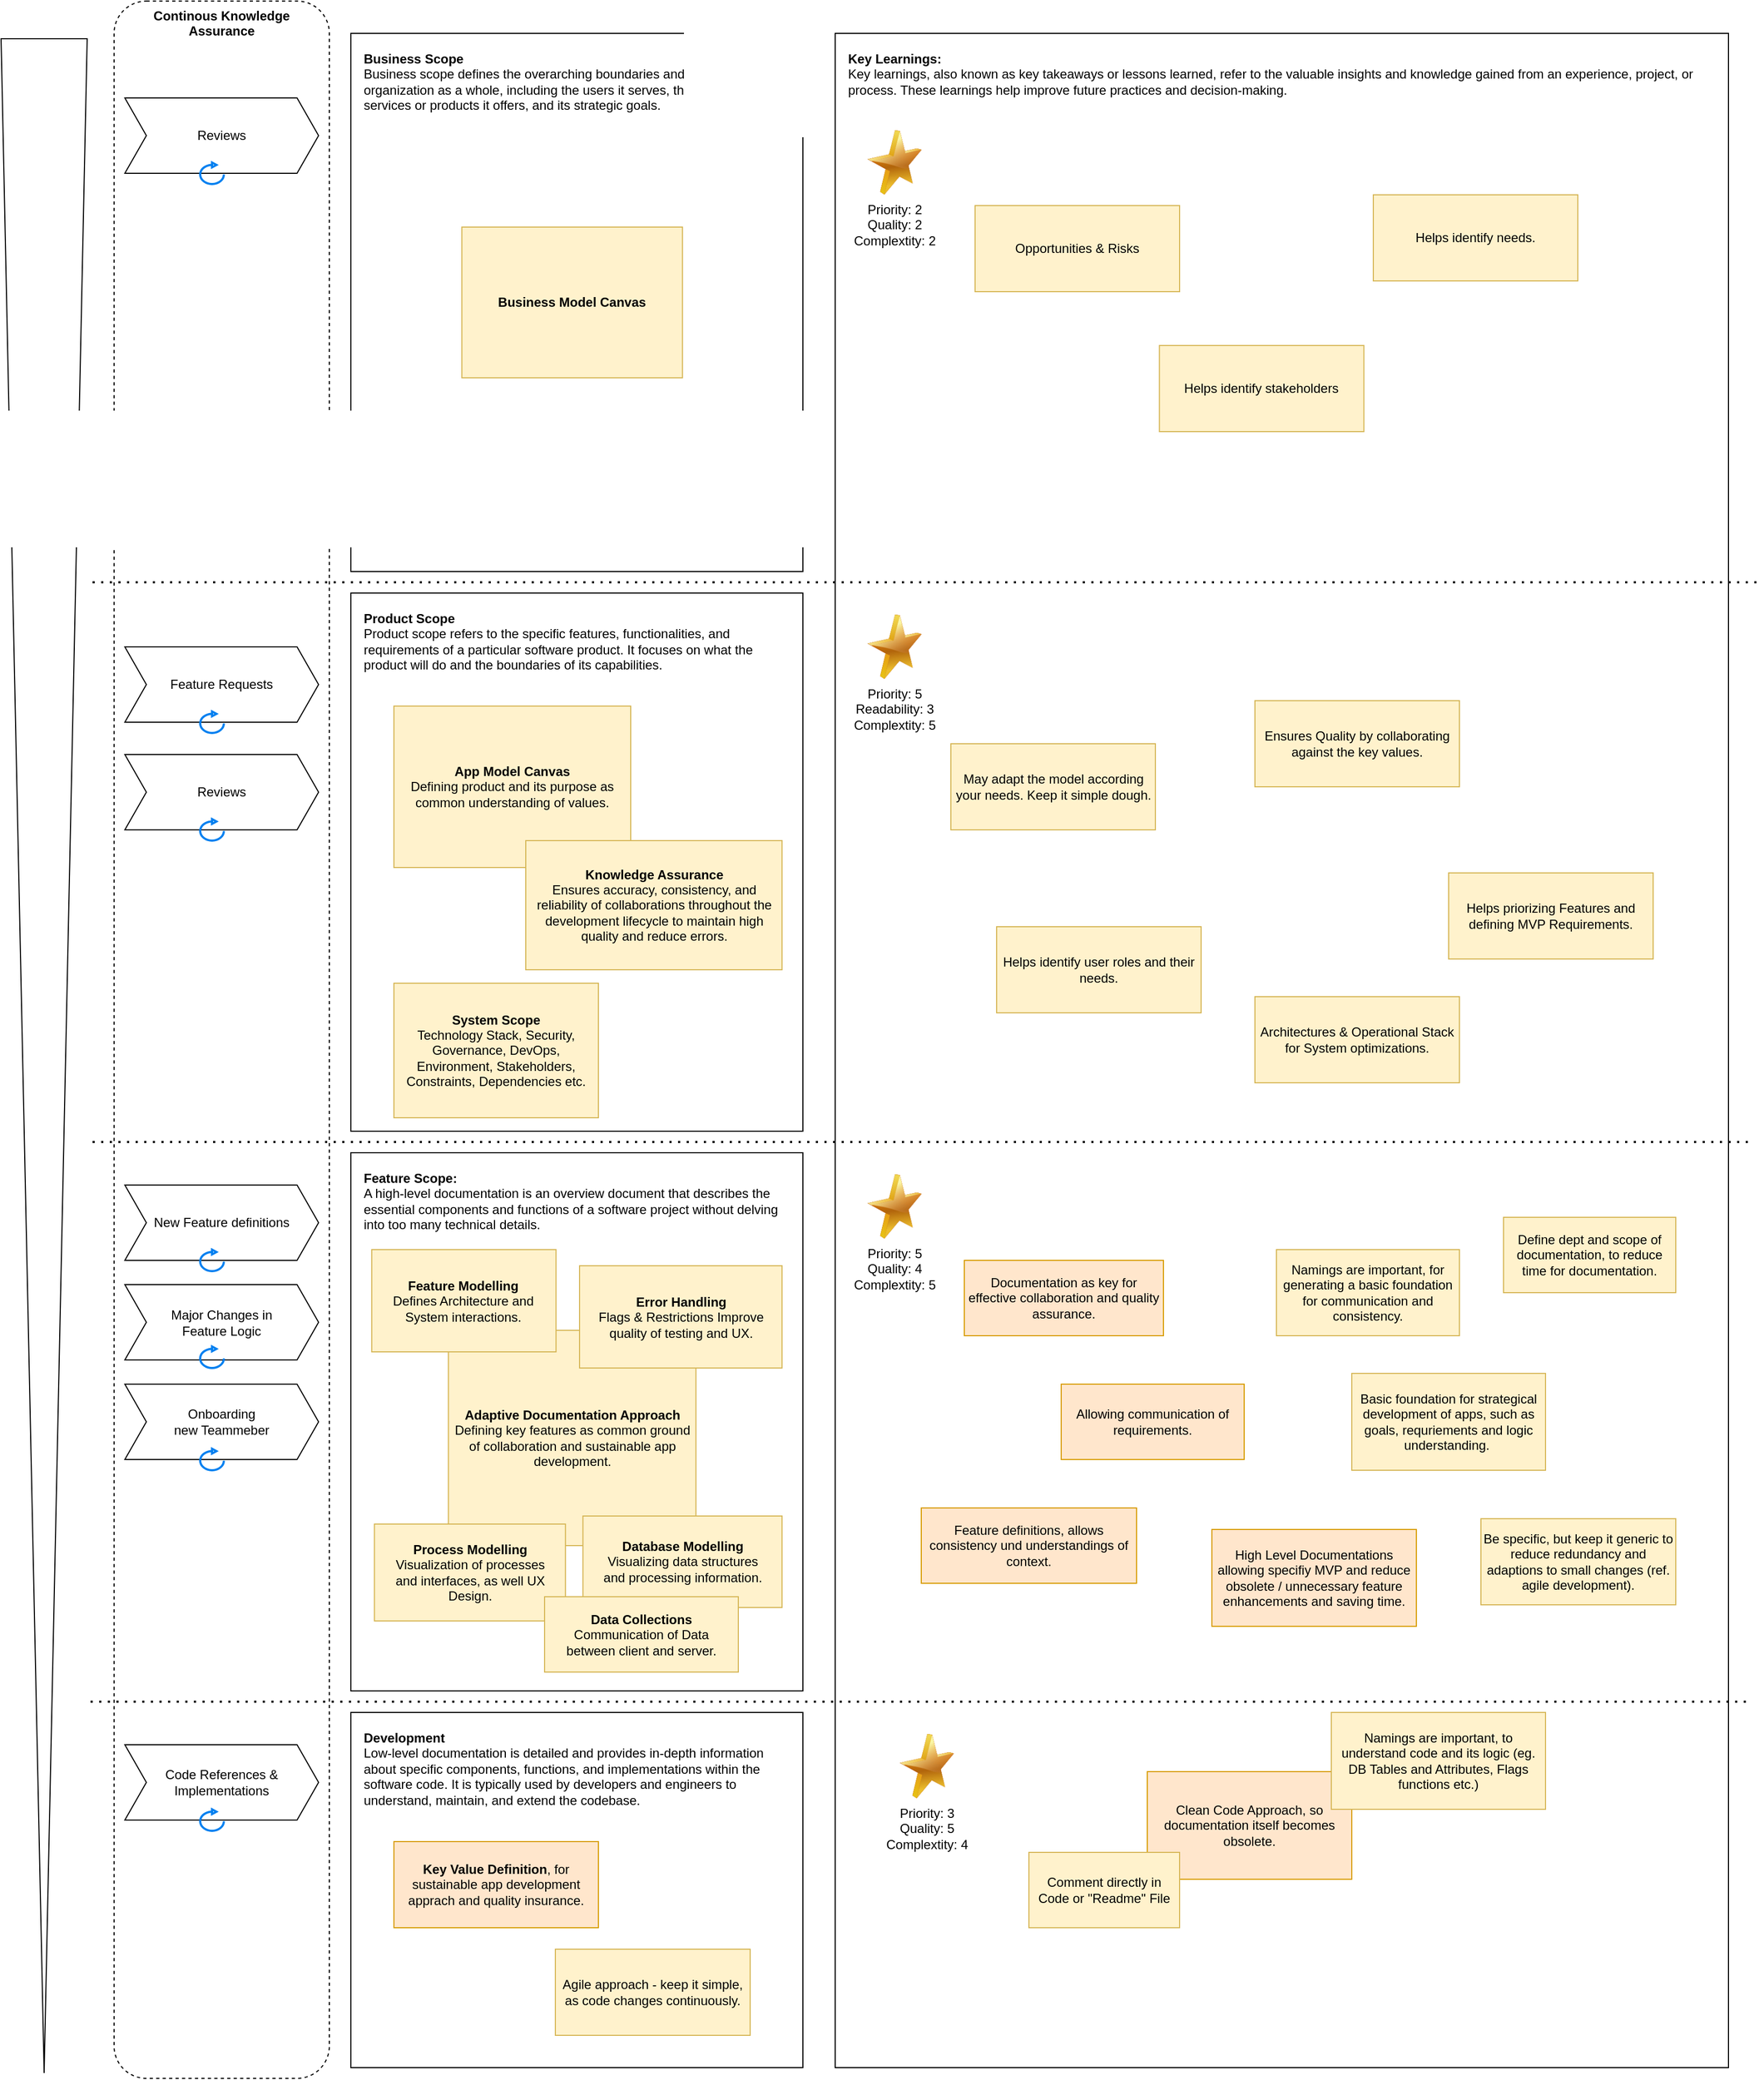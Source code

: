 <mxfile version="22.1.15" type="device">
  <diagram id="a2R4c12gUgRJsUf4LZfT" name="Knowledge Assurance">
    <mxGraphModel dx="1687" dy="2153" grid="1" gridSize="10" guides="1" tooltips="1" connect="1" arrows="1" fold="1" page="1" pageScale="1" pageWidth="827" pageHeight="1169" math="0" shadow="0">
      <root>
        <mxCell id="0" />
        <mxCell id="1" parent="0" />
        <mxCell id="KGttFFYj1Ws7Kt1SQNXw-13" value="&lt;b&gt;Key Learnings:&lt;br&gt;&lt;/b&gt;Key learnings, also known as key takeaways or lessons learned, refer to the valuable insights and knowledge gained from an experience, project, or process. These learnings help improve future practices and decision-making." style="rounded=0;whiteSpace=wrap;html=1;align=left;verticalAlign=top;spacing=12;" parent="1" vertex="1">
          <mxGeometry x="790" y="-890" width="830" height="1890" as="geometry" />
        </mxCell>
        <mxCell id="KGttFFYj1Ws7Kt1SQNXw-9" value="&lt;b&gt;Continous Knowledge &lt;br&gt;Assurance&lt;/b&gt;" style="rounded=1;whiteSpace=wrap;html=1;verticalAlign=top;fillColor=none;dashed=1;" parent="1" vertex="1">
          <mxGeometry x="120" y="-920" width="200" height="1930" as="geometry" />
        </mxCell>
        <mxCell id="KGttFFYj1Ws7Kt1SQNXw-1" value="&lt;b&gt;Feature Scope:&lt;/b&gt;&lt;br&gt;A high-level documentation is an overview document that describes the essential components and functions of a software project without delving into too many technical details." style="rounded=0;whiteSpace=wrap;html=1;align=left;verticalAlign=top;spacing=12;" parent="1" vertex="1">
          <mxGeometry x="340" y="150" width="420" height="500" as="geometry" />
        </mxCell>
        <mxCell id="KGttFFYj1Ws7Kt1SQNXw-2" value="&lt;b&gt;Adaptive Documentation Approach&lt;/b&gt;&lt;span style=&quot;text-align: left; background-color: initial;&quot;&gt;&lt;br&gt;Defining key features as common ground of collaboration and sustainable app development.&lt;/span&gt;" style="rounded=0;whiteSpace=wrap;html=1;fillColor=#fff2cc;strokeColor=#d6b656;" parent="1" vertex="1">
          <mxGeometry x="430.63" y="315" width="230" height="200" as="geometry" />
        </mxCell>
        <mxCell id="KGttFFYj1Ws7Kt1SQNXw-3" value="&lt;b&gt;Development&lt;br&gt;&lt;/b&gt;Low-level documentation is detailed and provides in-depth information about specific components, functions, and implementations within the software code. It is typically used by developers and engineers to understand, maintain, and extend the codebase." style="rounded=0;whiteSpace=wrap;html=1;align=left;verticalAlign=top;spacing=12;" parent="1" vertex="1">
          <mxGeometry x="340" y="670" width="420" height="330" as="geometry" />
        </mxCell>
        <mxCell id="KGttFFYj1Ws7Kt1SQNXw-5" value="New Feature definitions" style="shape=step;perimeter=stepPerimeter;whiteSpace=wrap;html=1;fixedSize=1;" parent="1" vertex="1">
          <mxGeometry x="130" y="180" width="180" height="70" as="geometry" />
        </mxCell>
        <mxCell id="KGttFFYj1Ws7Kt1SQNXw-6" value="Major Changes in &lt;br&gt;Feature Logic" style="shape=step;perimeter=stepPerimeter;whiteSpace=wrap;html=1;fixedSize=1;" parent="1" vertex="1">
          <mxGeometry x="130" y="272.5" width="180" height="70" as="geometry" />
        </mxCell>
        <mxCell id="KGttFFYj1Ws7Kt1SQNXw-7" value="Onboarding &lt;br&gt;new Teammeber" style="shape=step;perimeter=stepPerimeter;whiteSpace=wrap;html=1;fixedSize=1;" parent="1" vertex="1">
          <mxGeometry x="130" y="365" width="180" height="70" as="geometry" />
        </mxCell>
        <mxCell id="KGttFFYj1Ws7Kt1SQNXw-11" value="Code References &amp;amp; Implementations" style="shape=step;perimeter=stepPerimeter;whiteSpace=wrap;html=1;fixedSize=1;" parent="1" vertex="1">
          <mxGeometry x="130" y="700" width="180" height="70" as="geometry" />
        </mxCell>
        <mxCell id="KGttFFYj1Ws7Kt1SQNXw-14" value="&lt;span style=&quot;text-align: left; background-color: initial;&quot;&gt;Define dept and scope of documentation, to reduce time for documentation.&lt;/span&gt;" style="rounded=0;whiteSpace=wrap;html=1;fillColor=#fff2cc;strokeColor=#d6b656;" parent="1" vertex="1">
          <mxGeometry x="1411" y="210" width="160" height="70" as="geometry" />
        </mxCell>
        <mxCell id="KGttFFYj1Ws7Kt1SQNXw-8" value="&lt;span style=&quot;text-align: left; background-color: initial;&quot;&gt;Be specific, but keep it generic to reduce redundancy and adaptions to small changes (ref. agile development).&lt;/span&gt;" style="rounded=0;whiteSpace=wrap;html=1;fillColor=#fff2cc;strokeColor=#d6b656;" parent="1" vertex="1">
          <mxGeometry x="1390" y="490" width="181" height="80" as="geometry" />
        </mxCell>
        <mxCell id="KGttFFYj1Ws7Kt1SQNXw-16" value="High Level Documentations allowing specifiy MVP and reduce obsolete / unnecessary feature enhancements and saving time." style="rounded=0;whiteSpace=wrap;html=1;fillColor=#ffe6cc;strokeColor=#d79b00;" parent="1" vertex="1">
          <mxGeometry x="1140" y="500" width="190" height="90" as="geometry" />
        </mxCell>
        <mxCell id="KGttFFYj1Ws7Kt1SQNXw-17" value="" style="endArrow=none;dashed=1;html=1;dashPattern=1 3;strokeWidth=2;rounded=0;" parent="1" edge="1">
          <mxGeometry width="50" height="50" relative="1" as="geometry">
            <mxPoint x="98.163" y="660" as="sourcePoint" />
            <mxPoint x="1640" y="660" as="targetPoint" />
          </mxGeometry>
        </mxCell>
        <mxCell id="KGttFFYj1Ws7Kt1SQNXw-18" value="&lt;span style=&quot;text-align: left; background-color: initial;&quot;&gt;Namings are important, for generating a basic foundation for communication and consistency.&lt;/span&gt;" style="rounded=0;whiteSpace=wrap;html=1;fillColor=#fff2cc;strokeColor=#d6b656;" parent="1" vertex="1">
          <mxGeometry x="1200" y="240" width="170" height="80" as="geometry" />
        </mxCell>
        <mxCell id="KGttFFYj1Ws7Kt1SQNXw-19" value="Basic foundation for strategical development of apps, such as goals, requriements and logic understanding.&amp;nbsp;" style="rounded=0;whiteSpace=wrap;html=1;fillColor=#fff2cc;strokeColor=#d6b656;" parent="1" vertex="1">
          <mxGeometry x="1270" y="355" width="180" height="90" as="geometry" />
        </mxCell>
        <mxCell id="KGttFFYj1Ws7Kt1SQNXw-20" value="&lt;span style=&quot;text-align: left; background-color: initial;&quot;&gt;Clean Code Approach, so documentation itself becomes obsolete.&lt;br&gt;&lt;/span&gt;" style="rounded=0;whiteSpace=wrap;html=1;fillColor=#ffe6cc;strokeColor=#d79b00;" parent="1" vertex="1">
          <mxGeometry x="1080" y="725" width="190" height="100" as="geometry" />
        </mxCell>
        <mxCell id="KGttFFYj1Ws7Kt1SQNXw-21" value="&lt;span style=&quot;text-align: left; background-color: initial;&quot;&gt;Namings are important, to understand code and its logic (eg. DB Tables and Attributes, Flags functions etc.)&lt;/span&gt;" style="rounded=0;whiteSpace=wrap;html=1;fillColor=#fff2cc;strokeColor=#d6b656;" parent="1" vertex="1">
          <mxGeometry x="1251" y="670" width="199" height="90" as="geometry" />
        </mxCell>
        <mxCell id="KGttFFYj1Ws7Kt1SQNXw-23" value="&lt;span style=&quot;background-color: initial;&quot;&gt;&lt;b&gt;Process Modelling&lt;/b&gt; &lt;br&gt;Visualization of processes and interfaces, as well UX Design.&lt;/span&gt;" style="rounded=0;whiteSpace=wrap;html=1;fillColor=#fff2cc;strokeColor=#d6b656;spacing=12;align=center;" parent="1" vertex="1">
          <mxGeometry x="361.88" y="495" width="177.5" height="90" as="geometry" />
        </mxCell>
        <mxCell id="KGttFFYj1Ws7Kt1SQNXw-24" value="&lt;span style=&quot;text-align: left; background-color: initial;&quot;&gt;Feature definitions, allows consistency und understandings of context.&lt;/span&gt;" style="rounded=0;whiteSpace=wrap;html=1;fillColor=#ffe6cc;strokeColor=#d79b00;" parent="1" vertex="1">
          <mxGeometry x="870" y="480" width="200" height="70" as="geometry" />
        </mxCell>
        <mxCell id="KGttFFYj1Ws7Kt1SQNXw-25" value="&lt;span style=&quot;text-align: left; background-color: initial;&quot;&gt;Allowing communication of requirements.&lt;/span&gt;" style="rounded=0;whiteSpace=wrap;html=1;fillColor=#ffe6cc;strokeColor=#d79b00;" parent="1" vertex="1">
          <mxGeometry x="1000" y="365" width="170" height="70" as="geometry" />
        </mxCell>
        <mxCell id="BLPmxQUB3_Ov07S25gZt-2" value="&lt;span style=&quot;background-color: initial;&quot;&gt;&lt;b&gt;Feature Modelling&lt;/b&gt; &lt;br&gt;Defines Architecture and System interactions.&lt;/span&gt;" style="rounded=0;whiteSpace=wrap;html=1;fillColor=#fff2cc;strokeColor=#d6b656;align=center;spacing=12;" parent="1" vertex="1">
          <mxGeometry x="359.38" y="240" width="171.25" height="95" as="geometry" />
        </mxCell>
        <mxCell id="BLPmxQUB3_Ov07S25gZt-3" value="&lt;span style=&quot;text-align: left; background-color: initial;&quot;&gt;Documentation as key for effective collaboration and quality assurance.&lt;/span&gt;" style="rounded=0;whiteSpace=wrap;html=1;fillColor=#ffe6cc;strokeColor=#d79b00;" parent="1" vertex="1">
          <mxGeometry x="910" y="250" width="185" height="70" as="geometry" />
        </mxCell>
        <mxCell id="BLPmxQUB3_Ov07S25gZt-4" value="&lt;span style=&quot;background-color: initial;&quot;&gt;&lt;b&gt;Database Modelling&lt;/b&gt; &lt;br&gt;Visualizing data structures and processing information.&lt;/span&gt;" style="rounded=0;whiteSpace=wrap;html=1;fillColor=#fff2cc;strokeColor=#d6b656;align=center;spacing=12;" parent="1" vertex="1">
          <mxGeometry x="555.63" y="487.5" width="185" height="85" as="geometry" />
        </mxCell>
        <mxCell id="BLPmxQUB3_Ov07S25gZt-6" value="&lt;span style=&quot;background-color: initial;&quot;&gt;&lt;b&gt;Error Handling&lt;br&gt;&lt;/b&gt;Flags &amp;amp; Restrictions Improve quality of testing and UX.&lt;/span&gt;" style="rounded=0;whiteSpace=wrap;html=1;fillColor=#fff2cc;strokeColor=#d6b656;align=center;spacing=12;" parent="1" vertex="1">
          <mxGeometry x="552.51" y="255" width="188.12" height="95" as="geometry" />
        </mxCell>
        <mxCell id="BLPmxQUB3_Ov07S25gZt-8" value="&lt;span style=&quot;text-align: left; background-color: initial;&quot;&gt;Agile approach - keep it simple, as code changes continuously.&lt;/span&gt;" style="rounded=0;whiteSpace=wrap;html=1;fillColor=#fff2cc;strokeColor=#d6b656;" parent="1" vertex="1">
          <mxGeometry x="530" y="890" width="181" height="80" as="geometry" />
        </mxCell>
        <mxCell id="BLPmxQUB3_Ov07S25gZt-9" value="&lt;b&gt;Business Scope&lt;/b&gt;&lt;br&gt;Business scope defines the overarching boundaries and activities of the organization as a whole, including the users it serves, the range of services or products it offers, and its strategic goals." style="rounded=0;whiteSpace=wrap;html=1;align=left;verticalAlign=top;spacing=12;" parent="1" vertex="1">
          <mxGeometry x="340" y="-890" width="420" height="500" as="geometry" />
        </mxCell>
        <mxCell id="KGttFFYj1Ws7Kt1SQNXw-4" value="&lt;span style=&quot;text-align: left; background-color: initial;&quot;&gt;Comment directly in Code or &quot;Readme&quot; File&lt;/span&gt;" style="rounded=0;whiteSpace=wrap;html=1;fillColor=#fff2cc;strokeColor=#d6b656;" parent="1" vertex="1">
          <mxGeometry x="970" y="800" width="140" height="70" as="geometry" />
        </mxCell>
        <mxCell id="BLPmxQUB3_Ov07S25gZt-10" value="&lt;b&gt;Product Scope&lt;/b&gt;&lt;br&gt;Product scope refers to the specific features, functionalities, and requirements of a particular software product. It focuses on what the product will do and the boundaries of its capabilities." style="rounded=0;whiteSpace=wrap;html=1;align=left;verticalAlign=top;spacing=12;" parent="1" vertex="1">
          <mxGeometry x="340" y="-370" width="420" height="500" as="geometry" />
        </mxCell>
        <mxCell id="jnVhGJbDJn7CfHbvZlt4-1" value="" style="endArrow=none;dashed=1;html=1;dashPattern=1 3;strokeWidth=2;rounded=0;" parent="1" edge="1">
          <mxGeometry width="50" height="50" relative="1" as="geometry">
            <mxPoint x="100.003" y="140" as="sourcePoint" />
            <mxPoint x="1640" y="140" as="targetPoint" />
          </mxGeometry>
        </mxCell>
        <mxCell id="jnVhGJbDJn7CfHbvZlt4-2" value="" style="html=1;verticalLabelPosition=bottom;align=center;labelBackgroundColor=#ffffff;verticalAlign=top;strokeWidth=2;strokeColor=#0080F0;shadow=0;dashed=0;shape=mxgraph.ios7.icons.reload;" parent="1" vertex="1">
          <mxGeometry x="200" y="760" width="22" height="20" as="geometry" />
        </mxCell>
        <mxCell id="jnVhGJbDJn7CfHbvZlt4-3" value="" style="html=1;verticalLabelPosition=bottom;align=center;labelBackgroundColor=#ffffff;verticalAlign=top;strokeWidth=2;strokeColor=#0080F0;shadow=0;dashed=0;shape=mxgraph.ios7.icons.reload;" parent="1" vertex="1">
          <mxGeometry x="200" y="425" width="22" height="20" as="geometry" />
        </mxCell>
        <mxCell id="jnVhGJbDJn7CfHbvZlt4-4" value="" style="html=1;verticalLabelPosition=bottom;align=center;labelBackgroundColor=#ffffff;verticalAlign=top;strokeWidth=2;strokeColor=#0080F0;shadow=0;dashed=0;shape=mxgraph.ios7.icons.reload;" parent="1" vertex="1">
          <mxGeometry x="200" y="330" width="22" height="20" as="geometry" />
        </mxCell>
        <mxCell id="jnVhGJbDJn7CfHbvZlt4-5" value="" style="html=1;verticalLabelPosition=bottom;align=center;labelBackgroundColor=#ffffff;verticalAlign=top;strokeWidth=2;strokeColor=#0080F0;shadow=0;dashed=0;shape=mxgraph.ios7.icons.reload;" parent="1" vertex="1">
          <mxGeometry x="200" y="240" width="22" height="20" as="geometry" />
        </mxCell>
        <mxCell id="jnVhGJbDJn7CfHbvZlt4-6" value="Reviews" style="shape=step;perimeter=stepPerimeter;whiteSpace=wrap;html=1;fixedSize=1;" parent="1" vertex="1">
          <mxGeometry x="130" y="-220" width="180" height="70" as="geometry" />
        </mxCell>
        <mxCell id="jnVhGJbDJn7CfHbvZlt4-7" value="" style="html=1;verticalLabelPosition=bottom;align=center;labelBackgroundColor=#ffffff;verticalAlign=top;strokeWidth=2;strokeColor=#0080F0;shadow=0;dashed=0;shape=mxgraph.ios7.icons.reload;" parent="1" vertex="1">
          <mxGeometry x="200" y="-160" width="22" height="20" as="geometry" />
        </mxCell>
        <mxCell id="jnVhGJbDJn7CfHbvZlt4-8" value="&lt;div style=&quot;text-align: center;&quot;&gt;&lt;span style=&quot;background-color: initial; text-align: left;&quot;&gt;&lt;b&gt;App Model Canvas&lt;/b&gt;&lt;/span&gt;&lt;/div&gt;&lt;div style=&quot;text-align: center;&quot;&gt;&lt;span style=&quot;background-color: initial; text-align: left;&quot;&gt;Defining product and its purpose as common understanding of values.&lt;/span&gt;&lt;/div&gt;" style="rounded=0;whiteSpace=wrap;html=1;fillColor=#fff2cc;strokeColor=#d6b656;" parent="1" vertex="1">
          <mxGeometry x="380" y="-265" width="220" height="150" as="geometry" />
        </mxCell>
        <mxCell id="jnVhGJbDJn7CfHbvZlt4-9" value="&lt;div style=&quot;text-align: center;&quot;&gt;&lt;span style=&quot;background-color: initial; text-align: left;&quot;&gt;&lt;b&gt;Business Model Canvas&lt;/b&gt;&lt;/span&gt;&lt;/div&gt;" style="rounded=0;whiteSpace=wrap;html=1;fillColor=#fff2cc;strokeColor=#d6b656;" parent="1" vertex="1">
          <mxGeometry x="443.13" y="-710" width="205" height="140" as="geometry" />
        </mxCell>
        <mxCell id="iDi_LMKwN3yb_wvn6Fk0-2" value="&lt;span style=&quot;text-align: left; background-color: initial;&quot;&gt;May adapt the model according your needs. Keep it simple dough.&lt;/span&gt;" style="rounded=0;whiteSpace=wrap;html=1;fillColor=#fff2cc;strokeColor=#d6b656;" parent="1" vertex="1">
          <mxGeometry x="897.5" y="-230" width="190" height="80" as="geometry" />
        </mxCell>
        <mxCell id="iDi_LMKwN3yb_wvn6Fk0-3" value="&lt;span style=&quot;text-align: left; background-color: initial;&quot;&gt;Helps priorizing Features and defining MVP Requirements.&lt;/span&gt;" style="rounded=0;whiteSpace=wrap;html=1;fillColor=#fff2cc;strokeColor=#d6b656;" parent="1" vertex="1">
          <mxGeometry x="1360" y="-110" width="190" height="80" as="geometry" />
        </mxCell>
        <mxCell id="iDi_LMKwN3yb_wvn6Fk0-5" value="&lt;span style=&quot;text-align: left; background-color: initial;&quot;&gt;Helps identify stakeholders&lt;/span&gt;" style="rounded=0;whiteSpace=wrap;html=1;fillColor=#fff2cc;strokeColor=#d6b656;" parent="1" vertex="1">
          <mxGeometry x="1091.25" y="-600" width="190" height="80" as="geometry" />
        </mxCell>
        <mxCell id="iDi_LMKwN3yb_wvn6Fk0-6" value="&lt;span style=&quot;text-align: left; background-color: initial;&quot;&gt;Helps identify user roles and their needs.&lt;/span&gt;" style="rounded=0;whiteSpace=wrap;html=1;fillColor=#fff2cc;strokeColor=#d6b656;" parent="1" vertex="1">
          <mxGeometry x="940" y="-60" width="190" height="80" as="geometry" />
        </mxCell>
        <mxCell id="cYGnQv9vgLaUPCgC4L1H-1" value="&lt;span style=&quot;text-align: left; background-color: initial;&quot;&gt;Ensures Quality by collaborating against the key values.&lt;/span&gt;" style="rounded=0;whiteSpace=wrap;html=1;fillColor=#fff2cc;strokeColor=#d6b656;" parent="1" vertex="1">
          <mxGeometry x="1180" y="-270" width="190" height="80" as="geometry" />
        </mxCell>
        <mxCell id="Z39DzoCKXKTqw8OjG-xL-1" value="&lt;span style=&quot;text-align: left; background-color: initial;&quot;&gt;Opportunities &amp;amp; Risks&lt;/span&gt;" style="rounded=0;whiteSpace=wrap;html=1;fillColor=#fff2cc;strokeColor=#d6b656;" parent="1" vertex="1">
          <mxGeometry x="920" y="-730" width="190" height="80" as="geometry" />
        </mxCell>
        <mxCell id="Z39DzoCKXKTqw8OjG-xL-2" value="&lt;span style=&quot;text-align: left; background-color: initial;&quot;&gt;Architectures &amp;amp; Operational Stack for System optimizations.&lt;/span&gt;" style="rounded=0;whiteSpace=wrap;html=1;fillColor=#fff2cc;strokeColor=#d6b656;" parent="1" vertex="1">
          <mxGeometry x="1180" y="5" width="190" height="80" as="geometry" />
        </mxCell>
        <mxCell id="X7hNDGQTDv4-8THTq0B0-2" value="Reviews" style="shape=step;perimeter=stepPerimeter;whiteSpace=wrap;html=1;fixedSize=1;" parent="1" vertex="1">
          <mxGeometry x="130" y="-830" width="180" height="70" as="geometry" />
        </mxCell>
        <mxCell id="X7hNDGQTDv4-8THTq0B0-3" value="" style="html=1;verticalLabelPosition=bottom;align=center;labelBackgroundColor=#ffffff;verticalAlign=top;strokeWidth=2;strokeColor=#0080F0;shadow=0;dashed=0;shape=mxgraph.ios7.icons.reload;" parent="1" vertex="1">
          <mxGeometry x="200" y="-770" width="22" height="20" as="geometry" />
        </mxCell>
        <mxCell id="X7hNDGQTDv4-8THTq0B0-4" value="Feature Requests" style="shape=step;perimeter=stepPerimeter;whiteSpace=wrap;html=1;fixedSize=1;" parent="1" vertex="1">
          <mxGeometry x="130" y="-320" width="180" height="70" as="geometry" />
        </mxCell>
        <mxCell id="X7hNDGQTDv4-8THTq0B0-5" value="" style="html=1;verticalLabelPosition=bottom;align=center;labelBackgroundColor=#ffffff;verticalAlign=top;strokeWidth=2;strokeColor=#0080F0;shadow=0;dashed=0;shape=mxgraph.ios7.icons.reload;" parent="1" vertex="1">
          <mxGeometry x="200" y="-260" width="22" height="20" as="geometry" />
        </mxCell>
        <mxCell id="tQPuefEJVkF7b6YfCOQw-1" value="" style="endArrow=none;dashed=1;html=1;dashPattern=1 3;strokeWidth=2;rounded=0;" parent="1" edge="1">
          <mxGeometry width="50" height="50" relative="1" as="geometry">
            <mxPoint x="100.003" y="-380" as="sourcePoint" />
            <mxPoint x="1650" y="-380" as="targetPoint" />
          </mxGeometry>
        </mxCell>
        <mxCell id="tQPuefEJVkF7b6YfCOQw-4" value="&lt;span style=&quot;text-align: left; background-color: initial;&quot;&gt;&lt;b&gt;Key Value Definition&lt;/b&gt;, for sustainable app development apprach and quality insurance.&lt;/span&gt;" style="rounded=0;whiteSpace=wrap;html=1;fillColor=#ffe6cc;strokeColor=#d79b00;" parent="1" vertex="1">
          <mxGeometry x="380" y="790" width="190" height="80" as="geometry" />
        </mxCell>
        <mxCell id="tQPuefEJVkF7b6YfCOQw-5" value="" style="triangle;whiteSpace=wrap;html=1;rotation=90;" parent="1" vertex="1">
          <mxGeometry x="-890" y="20" width="1890" height="80" as="geometry" />
        </mxCell>
        <mxCell id="KoOwORCeLMPU9U5R05W2-1" value="&lt;span style=&quot;background-color: initial;&quot;&gt;&lt;b&gt;Data Collections&lt;br&gt;&lt;/b&gt;Communication of Data between client and server.&lt;/span&gt;" style="rounded=0;whiteSpace=wrap;html=1;fillColor=#fff2cc;strokeColor=#d6b656;align=center;spacing=12;" parent="1" vertex="1">
          <mxGeometry x="520" y="562.5" width="180" height="70" as="geometry" />
        </mxCell>
        <mxCell id="KoOwORCeLMPU9U5R05W2-2" value="&lt;span style=&quot;text-align: left; background-color: initial;&quot;&gt;Helps identify needs.&lt;/span&gt;" style="rounded=0;whiteSpace=wrap;html=1;fillColor=#fff2cc;strokeColor=#d6b656;" parent="1" vertex="1">
          <mxGeometry x="1290" y="-740" width="190" height="80" as="geometry" />
        </mxCell>
        <mxCell id="darAnxIzqBDrsFBkMVsz-1" value="Priority: 5&lt;br&gt;Readability: 3&lt;br style=&quot;border-color: var(--border-color);&quot;&gt;Complextity: 5" style="image;html=1;image=img/lib/clip_art/general/Star_128x128.png" parent="1" vertex="1">
          <mxGeometry x="810" y="-350" width="70" height="60" as="geometry" />
        </mxCell>
        <mxCell id="darAnxIzqBDrsFBkMVsz-2" value="Priority: 5&lt;br&gt;Quality: 4&lt;br style=&quot;border-color: var(--border-color);&quot;&gt;Complextity: 5" style="image;html=1;image=img/lib/clip_art/general/Star_128x128.png" parent="1" vertex="1">
          <mxGeometry x="810" y="170" width="70" height="60" as="geometry" />
        </mxCell>
        <mxCell id="darAnxIzqBDrsFBkMVsz-3" value="Priority: 3&lt;br&gt;Quality: 5&lt;br style=&quot;border-color: var(--border-color);&quot;&gt;Complextity: 4" style="image;html=1;image=img/lib/clip_art/general/Star_128x128.png" parent="1" vertex="1">
          <mxGeometry x="840" y="690" width="70" height="60" as="geometry" />
        </mxCell>
        <mxCell id="darAnxIzqBDrsFBkMVsz-4" value="Priority: 2&lt;br&gt;Quality: 2&lt;br&gt;Complextity: 2" style="image;html=1;image=img/lib/clip_art/general/Star_128x128.png" parent="1" vertex="1">
          <mxGeometry x="810" y="-800" width="70" height="60" as="geometry" />
        </mxCell>
        <mxCell id="P735Me0Jq9XliikHX_fQ-1" value="&lt;div style=&quot;&quot;&gt;&lt;span style=&quot;background-color: initial;&quot;&gt;&lt;b&gt;Knowledge Assurance&lt;/b&gt;&lt;/span&gt;&lt;/div&gt;&lt;div style=&quot;&quot;&gt;Ensures accuracy, consistency, and reliability of collaborations throughout the development lifecycle to maintain high quality and reduce errors.&lt;/div&gt;" style="rounded=0;whiteSpace=wrap;html=1;fillColor=#fff2cc;strokeColor=#d6b656;align=center;" parent="1" vertex="1">
          <mxGeometry x="502.51" y="-140" width="238.12" height="120" as="geometry" />
        </mxCell>
        <mxCell id="DTS-GgIOJ-LSIOUk_R0d-1" value="&lt;div style=&quot;text-align: center;&quot;&gt;&lt;span style=&quot;background-color: initial; text-align: left;&quot;&gt;&lt;b&gt;System Scope&lt;/b&gt;&lt;/span&gt;&lt;/div&gt;&lt;div style=&quot;text-align: center;&quot;&gt;&lt;div style=&quot;border-color: var(--border-color);&quot;&gt;Technology Stack,&amp;nbsp;Security, Governance, DevOps, Environment, Stakeholders, Constraints,&amp;nbsp;Dependencies etc.&lt;br&gt;&lt;/div&gt;&lt;/div&gt;" style="rounded=0;whiteSpace=wrap;html=1;fillColor=#fff2cc;strokeColor=#d6b656;" vertex="1" parent="1">
          <mxGeometry x="380" y="-7.5" width="190" height="125" as="geometry" />
        </mxCell>
      </root>
    </mxGraphModel>
  </diagram>
</mxfile>
